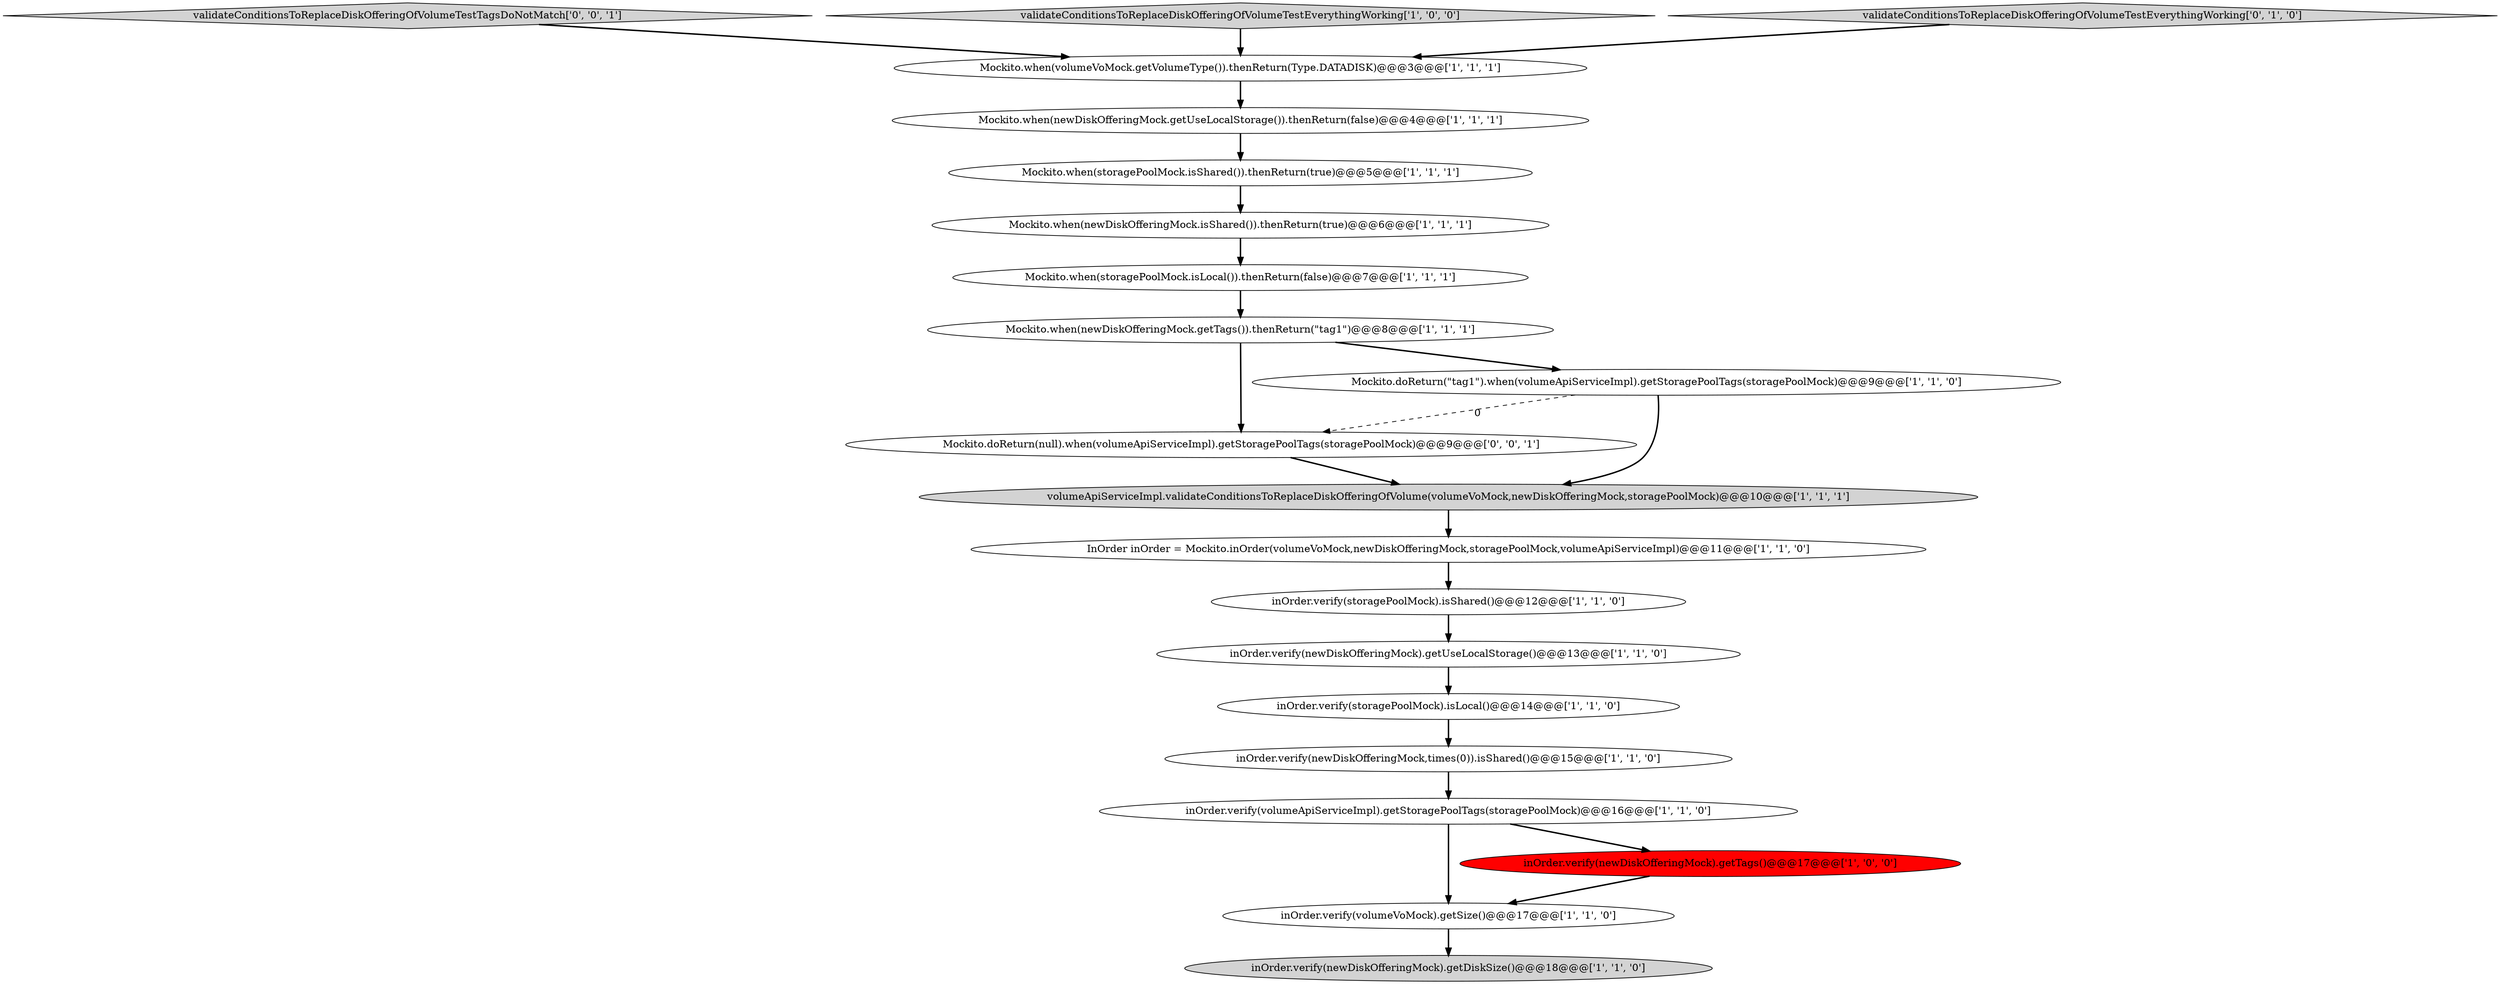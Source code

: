 digraph {
0 [style = filled, label = "inOrder.verify(storagePoolMock).isLocal()@@@14@@@['1', '1', '0']", fillcolor = white, shape = ellipse image = "AAA0AAABBB1BBB"];
7 [style = filled, label = "InOrder inOrder = Mockito.inOrder(volumeVoMock,newDiskOfferingMock,storagePoolMock,volumeApiServiceImpl)@@@11@@@['1', '1', '0']", fillcolor = white, shape = ellipse image = "AAA0AAABBB1BBB"];
2 [style = filled, label = "inOrder.verify(volumeVoMock).getSize()@@@17@@@['1', '1', '0']", fillcolor = white, shape = ellipse image = "AAA0AAABBB1BBB"];
20 [style = filled, label = "validateConditionsToReplaceDiskOfferingOfVolumeTestTagsDoNotMatch['0', '0', '1']", fillcolor = lightgray, shape = diamond image = "AAA0AAABBB3BBB"];
5 [style = filled, label = "Mockito.when(storagePoolMock.isLocal()).thenReturn(false)@@@7@@@['1', '1', '1']", fillcolor = white, shape = ellipse image = "AAA0AAABBB1BBB"];
19 [style = filled, label = "Mockito.doReturn(null).when(volumeApiServiceImpl).getStoragePoolTags(storagePoolMock)@@@9@@@['0', '0', '1']", fillcolor = white, shape = ellipse image = "AAA0AAABBB3BBB"];
10 [style = filled, label = "Mockito.when(newDiskOfferingMock.isShared()).thenReturn(true)@@@6@@@['1', '1', '1']", fillcolor = white, shape = ellipse image = "AAA0AAABBB1BBB"];
14 [style = filled, label = "inOrder.verify(storagePoolMock).isShared()@@@12@@@['1', '1', '0']", fillcolor = white, shape = ellipse image = "AAA0AAABBB1BBB"];
13 [style = filled, label = "Mockito.when(newDiskOfferingMock.getUseLocalStorage()).thenReturn(false)@@@4@@@['1', '1', '1']", fillcolor = white, shape = ellipse image = "AAA0AAABBB1BBB"];
17 [style = filled, label = "validateConditionsToReplaceDiskOfferingOfVolumeTestEverythingWorking['1', '0', '0']", fillcolor = lightgray, shape = diamond image = "AAA0AAABBB1BBB"];
18 [style = filled, label = "validateConditionsToReplaceDiskOfferingOfVolumeTestEverythingWorking['0', '1', '0']", fillcolor = lightgray, shape = diamond image = "AAA0AAABBB2BBB"];
11 [style = filled, label = "inOrder.verify(newDiskOfferingMock).getTags()@@@17@@@['1', '0', '0']", fillcolor = red, shape = ellipse image = "AAA1AAABBB1BBB"];
15 [style = filled, label = "inOrder.verify(newDiskOfferingMock).getDiskSize()@@@18@@@['1', '1', '0']", fillcolor = lightgray, shape = ellipse image = "AAA0AAABBB1BBB"];
8 [style = filled, label = "inOrder.verify(newDiskOfferingMock,times(0)).isShared()@@@15@@@['1', '1', '0']", fillcolor = white, shape = ellipse image = "AAA0AAABBB1BBB"];
12 [style = filled, label = "inOrder.verify(volumeApiServiceImpl).getStoragePoolTags(storagePoolMock)@@@16@@@['1', '1', '0']", fillcolor = white, shape = ellipse image = "AAA0AAABBB1BBB"];
4 [style = filled, label = "Mockito.doReturn(\"tag1\").when(volumeApiServiceImpl).getStoragePoolTags(storagePoolMock)@@@9@@@['1', '1', '0']", fillcolor = white, shape = ellipse image = "AAA0AAABBB1BBB"];
9 [style = filled, label = "Mockito.when(volumeVoMock.getVolumeType()).thenReturn(Type.DATADISK)@@@3@@@['1', '1', '1']", fillcolor = white, shape = ellipse image = "AAA0AAABBB1BBB"];
6 [style = filled, label = "volumeApiServiceImpl.validateConditionsToReplaceDiskOfferingOfVolume(volumeVoMock,newDiskOfferingMock,storagePoolMock)@@@10@@@['1', '1', '1']", fillcolor = lightgray, shape = ellipse image = "AAA0AAABBB1BBB"];
1 [style = filled, label = "Mockito.when(newDiskOfferingMock.getTags()).thenReturn(\"tag1\")@@@8@@@['1', '1', '1']", fillcolor = white, shape = ellipse image = "AAA0AAABBB1BBB"];
3 [style = filled, label = "inOrder.verify(newDiskOfferingMock).getUseLocalStorage()@@@13@@@['1', '1', '0']", fillcolor = white, shape = ellipse image = "AAA0AAABBB1BBB"];
16 [style = filled, label = "Mockito.when(storagePoolMock.isShared()).thenReturn(true)@@@5@@@['1', '1', '1']", fillcolor = white, shape = ellipse image = "AAA0AAABBB1BBB"];
14->3 [style = bold, label=""];
1->4 [style = bold, label=""];
20->9 [style = bold, label=""];
16->10 [style = bold, label=""];
4->6 [style = bold, label=""];
17->9 [style = bold, label=""];
12->11 [style = bold, label=""];
19->6 [style = bold, label=""];
13->16 [style = bold, label=""];
11->2 [style = bold, label=""];
3->0 [style = bold, label=""];
7->14 [style = bold, label=""];
5->1 [style = bold, label=""];
12->2 [style = bold, label=""];
10->5 [style = bold, label=""];
2->15 [style = bold, label=""];
0->8 [style = bold, label=""];
18->9 [style = bold, label=""];
4->19 [style = dashed, label="0"];
6->7 [style = bold, label=""];
1->19 [style = bold, label=""];
8->12 [style = bold, label=""];
9->13 [style = bold, label=""];
}
